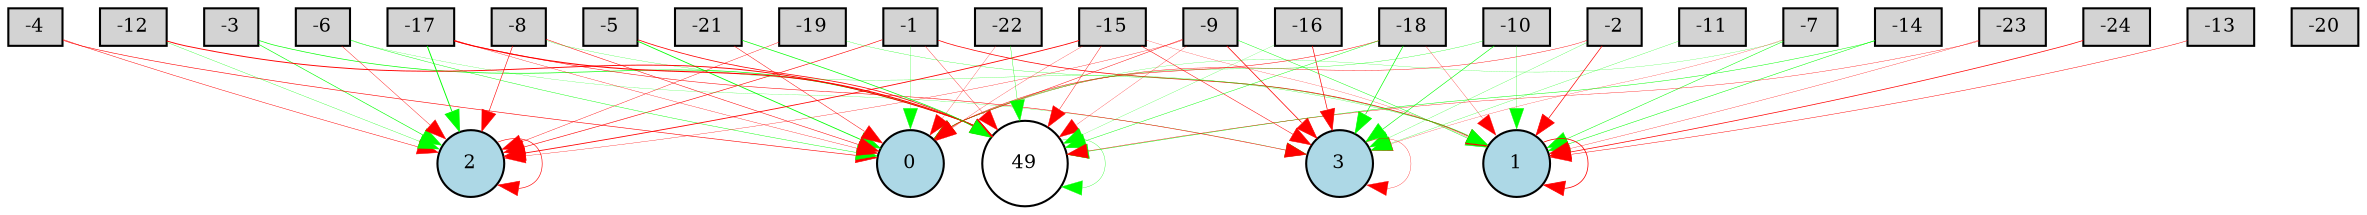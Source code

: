 digraph {
	node [fontsize=9 height=0.2 shape=circle width=0.2]
	-1 [fillcolor=lightgray shape=box style=filled]
	-2 [fillcolor=lightgray shape=box style=filled]
	-3 [fillcolor=lightgray shape=box style=filled]
	-4 [fillcolor=lightgray shape=box style=filled]
	-5 [fillcolor=lightgray shape=box style=filled]
	-6 [fillcolor=lightgray shape=box style=filled]
	-7 [fillcolor=lightgray shape=box style=filled]
	-8 [fillcolor=lightgray shape=box style=filled]
	-9 [fillcolor=lightgray shape=box style=filled]
	-10 [fillcolor=lightgray shape=box style=filled]
	-11 [fillcolor=lightgray shape=box style=filled]
	-12 [fillcolor=lightgray shape=box style=filled]
	-13 [fillcolor=lightgray shape=box style=filled]
	-14 [fillcolor=lightgray shape=box style=filled]
	-15 [fillcolor=lightgray shape=box style=filled]
	-16 [fillcolor=lightgray shape=box style=filled]
	-17 [fillcolor=lightgray shape=box style=filled]
	-18 [fillcolor=lightgray shape=box style=filled]
	-19 [fillcolor=lightgray shape=box style=filled]
	-20 [fillcolor=lightgray shape=box style=filled]
	-21 [fillcolor=lightgray shape=box style=filled]
	-22 [fillcolor=lightgray shape=box style=filled]
	-23 [fillcolor=lightgray shape=box style=filled]
	-24 [fillcolor=lightgray shape=box style=filled]
	0 [fillcolor=lightblue style=filled]
	1 [fillcolor=lightblue style=filled]
	2 [fillcolor=lightblue style=filled]
	3 [fillcolor=lightblue style=filled]
	49 [fillcolor=white style=filled]
	-10 -> 0 [color=green penwidth=0.15182624523313085 style=solid]
	-18 -> 49 [color=green penwidth=0.2133557727502804 style=solid]
	-1 -> 0 [color=green penwidth=0.12861883739128915 style=solid]
	-3 -> 49 [color=green penwidth=0.3237634197981859 style=solid]
	-24 -> 1 [color=red penwidth=0.34497224359488465 style=solid]
	-16 -> 3 [color=red penwidth=0.32115957163915343 style=solid]
	-17 -> 0 [color=red penwidth=0.1618914608595289 style=solid]
	-9 -> 2 [color=red penwidth=0.15661059726070362 style=solid]
	-15 -> 2 [color=red penwidth=0.40352881401555507 style=solid]
	-4 -> 2 [color=red penwidth=0.22787237519846773 style=solid]
	-7 -> 0 [color=green penwidth=0.10747672373865569 style=solid]
	-5 -> 49 [color=red penwidth=0.3750680925291877 style=solid]
	-8 -> 1 [color=green penwidth=0.12344523045563255 style=solid]
	-22 -> 0 [color=red penwidth=0.11974758600659458 style=solid]
	-2 -> 0 [color=red penwidth=0.19901659417443474 style=solid]
	-10 -> 3 [color=green penwidth=0.28678167789367925 style=solid]
	-1 -> 1 [color=red penwidth=0.354652434326183 style=solid]
	-21 -> 49 [color=green penwidth=0.3377533675360452 style=solid]
	-19 -> 2 [color=red penwidth=0.19408109048166872 style=solid]
	-17 -> 2 [color=green penwidth=0.4466641127745291 style=solid]
	-17 -> 3 [color=red penwidth=0.2454247337767896 style=solid]
	-15 -> 1 [color=red penwidth=0.11384764232132327 style=solid]
	-21 -> 0 [color=red penwidth=0.22969023199351413 style=solid]
	-3 -> 2 [color=green penwidth=0.2945643083463786 style=solid]
	-8 -> 2 [color=red penwidth=0.2834651007989893 style=solid]
	-9 -> 1 [color=green penwidth=0.21653032770970465 style=solid]
	3 -> 3 [color=red penwidth=0.1459929002171717 style=solid]
	-7 -> 3 [color=red penwidth=0.1146580333732819 style=solid]
	1 -> 1 [color=red penwidth=0.3736816372147532 style=solid]
	-7 -> 1 [color=green penwidth=0.24387166008538466 style=solid]
	-5 -> 0 [color=green penwidth=0.40208689795412644 style=solid]
	-19 -> 1 [color=green penwidth=0.13766702884075055 style=solid]
	-12 -> 2 [color=green penwidth=0.15466348412674852 style=solid]
	-22 -> 49 [color=green penwidth=0.17055271818368006 style=solid]
	-16 -> 49 [color=green penwidth=0.10191122956959478 style=solid]
	2 -> 2 [color=red penwidth=0.2957154340205167 style=solid]
	-6 -> 3 [color=green penwidth=0.10559831979747651 style=solid]
	-15 -> 0 [color=red penwidth=0.12560531511703105 style=solid]
	-1 -> 2 [color=red penwidth=0.2904867078997737 style=solid]
	-2 -> 1 [color=red penwidth=0.3247348557277537 style=solid]
	-14 -> 49 [color=green penwidth=0.23192252881214867 style=solid]
	-11 -> 3 [color=green penwidth=0.12921148352391565 style=solid]
	-9 -> 0 [color=red penwidth=0.22325232947270784 style=solid]
	-4 -> 0 [color=red penwidth=0.2831704855602394 style=solid]
	-18 -> 3 [color=green penwidth=0.32429427636216834 style=solid]
	-10 -> 1 [color=green penwidth=0.1307221359724934 style=solid]
	-13 -> 1 [color=red penwidth=0.2210192683111354 style=solid]
	-12 -> 49 [color=red penwidth=0.44412253022799864 style=solid]
	-17 -> 49 [color=red penwidth=0.5238630729827671 style=solid]
	-23 -> 1 [color=red penwidth=0.15236475913781272 style=solid]
	-9 -> 49 [color=red penwidth=0.12280569056534724 style=solid]
	-2 -> 3 [color=green penwidth=0.124687455215207 style=solid]
	-23 -> 49 [color=red penwidth=0.17444604753620158 style=solid]
	-18 -> 1 [color=red penwidth=0.13502230214345978 style=solid]
	-6 -> 2 [color=red penwidth=0.19180915585979336 style=solid]
	-9 -> 3 [color=red penwidth=0.35184837912136746 style=solid]
	-1 -> 49 [color=red penwidth=0.1654875579720133 style=solid]
	-15 -> 3 [color=red penwidth=0.24242829458236712 style=solid]
	-18 -> 0 [color=red penwidth=0.23540159590224363 style=solid]
	-6 -> 0 [color=green penwidth=0.2089706743543469 style=solid]
	49 -> 49 [color=green penwidth=0.15139260133489513 style=solid]
	-8 -> 0 [color=red penwidth=0.24510288909874423 style=solid]
	-15 -> 49 [color=red penwidth=0.19825762859209511 style=solid]
	-14 -> 1 [color=green penwidth=0.2466362421249693 style=solid]
}
